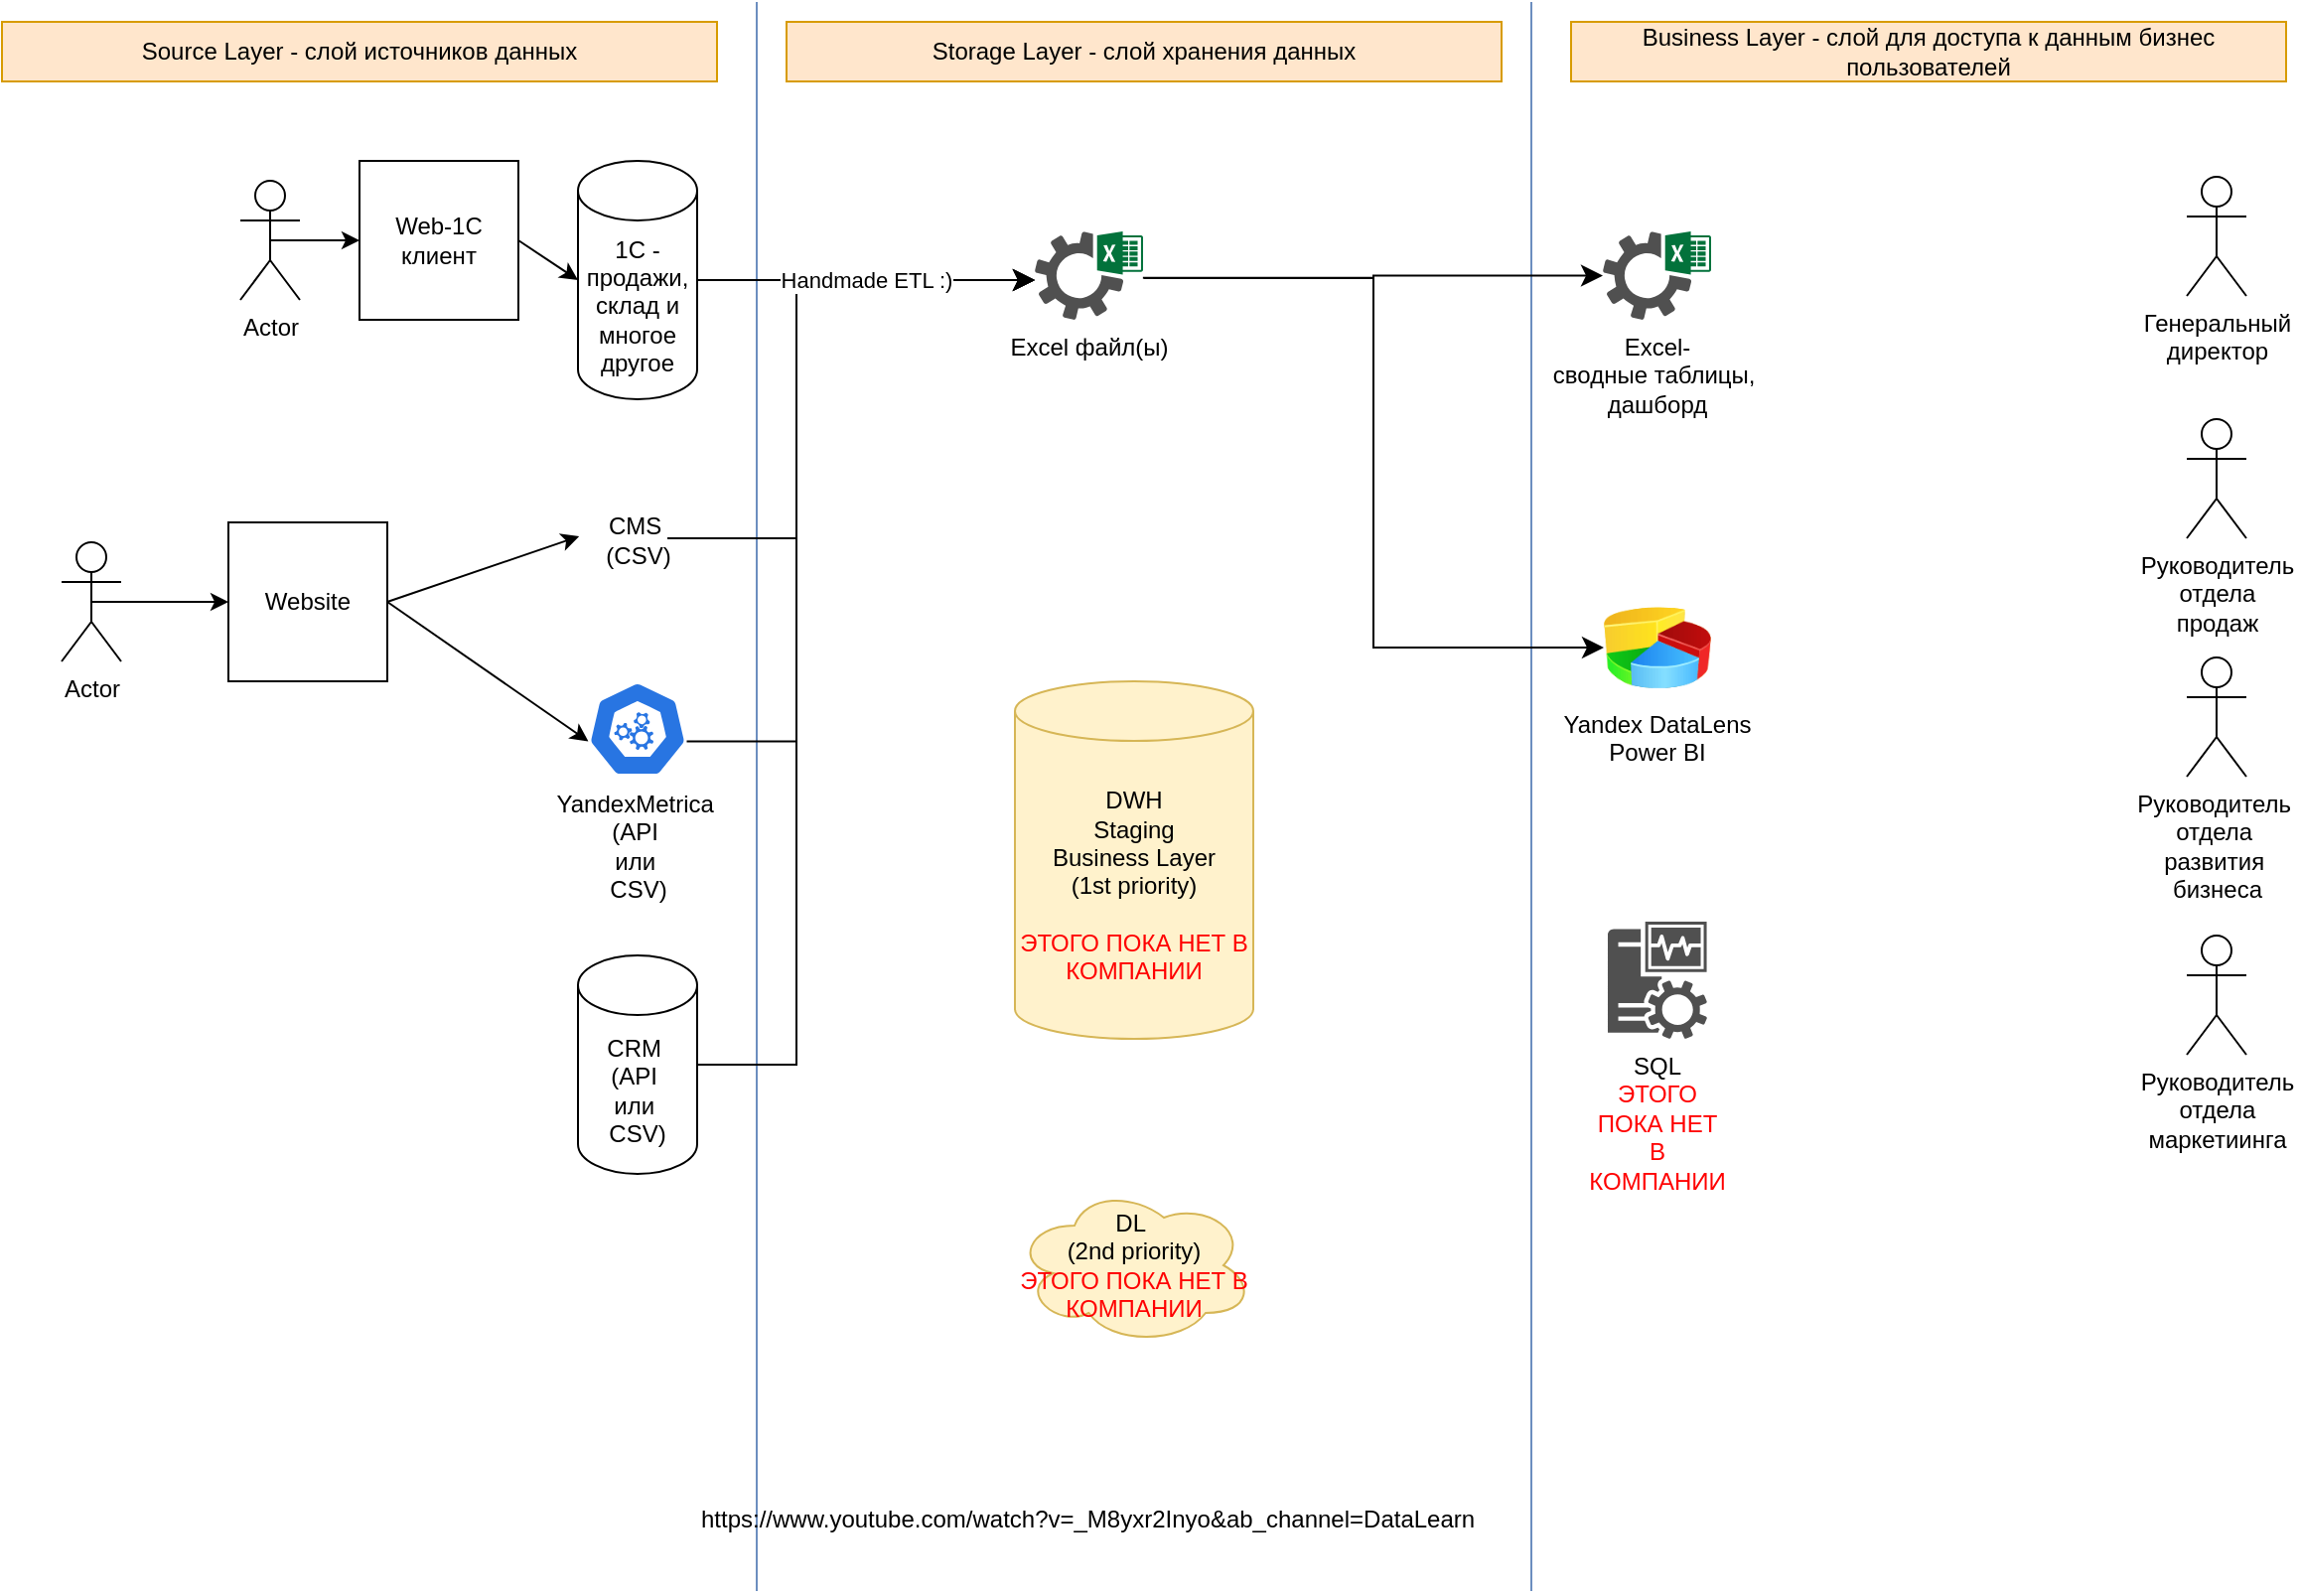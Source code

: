 <mxfile version="24.5.3" type="device">
  <diagram name="Страница — 1" id="Z0kHqJ1dCbN4fKSeqbJ4">
    <mxGraphModel dx="1036" dy="614" grid="1" gridSize="10" guides="1" tooltips="1" connect="1" arrows="1" fold="1" page="1" pageScale="1" pageWidth="1169" pageHeight="827" math="0" shadow="0">
      <root>
        <mxCell id="0" />
        <mxCell id="1" parent="0" />
        <mxCell id="VQpvgcEVDO6ZWq1V-wag-1" value="" style="endArrow=none;html=1;rounded=0;fillColor=#dae8fc;strokeColor=#6c8ebf;" parent="1" edge="1">
          <mxGeometry width="50" height="50" relative="1" as="geometry">
            <mxPoint x="390" y="800" as="sourcePoint" />
            <mxPoint x="390" as="targetPoint" />
          </mxGeometry>
        </mxCell>
        <mxCell id="VQpvgcEVDO6ZWq1V-wag-4" value="Source Layer - слой источников данных" style="text;html=1;align=center;verticalAlign=middle;whiteSpace=wrap;rounded=0;fillColor=#ffe6cc;strokeColor=#d79b00;" parent="1" vertex="1">
          <mxGeometry x="10" y="10" width="360" height="30" as="geometry" />
        </mxCell>
        <mxCell id="VQpvgcEVDO6ZWq1V-wag-9" value="&lt;div&gt;Storage Layer - слой хранения данных&lt;/div&gt;" style="text;html=1;align=center;verticalAlign=middle;whiteSpace=wrap;rounded=0;fillColor=#ffe6cc;strokeColor=#d79b00;" parent="1" vertex="1">
          <mxGeometry x="405" y="10" width="360" height="30" as="geometry" />
        </mxCell>
        <mxCell id="VQpvgcEVDO6ZWq1V-wag-10" value="Business Layer - слой для доступа к данным бизнес пользователей" style="text;html=1;align=center;verticalAlign=middle;whiteSpace=wrap;rounded=0;fillColor=#ffe6cc;strokeColor=#d79b00;" parent="1" vertex="1">
          <mxGeometry x="800" y="10" width="360" height="30" as="geometry" />
        </mxCell>
        <mxCell id="VQpvgcEVDO6ZWq1V-wag-11" value="" style="endArrow=none;html=1;rounded=0;fillColor=#dae8fc;strokeColor=#6c8ebf;" parent="1" edge="1">
          <mxGeometry width="50" height="50" relative="1" as="geometry">
            <mxPoint x="780" y="800" as="sourcePoint" />
            <mxPoint x="780" as="targetPoint" />
          </mxGeometry>
        </mxCell>
        <mxCell id="U9vFmx3U4htexn2KVSMJ-1" value="DWH&lt;div&gt;Staging&lt;/div&gt;&lt;div&gt;Business Layer&lt;br&gt;&lt;div&gt;(1st priority)&lt;/div&gt;&lt;/div&gt;&lt;div&gt;&lt;br&gt;&lt;/div&gt;&lt;div&gt;&lt;font color=&quot;#ff0000&quot;&gt;ЭТОГО ПОКА НЕТ В КОМПАНИИ&lt;/font&gt;&lt;/div&gt;" style="shape=cylinder3;whiteSpace=wrap;html=1;boundedLbl=1;backgroundOutline=1;size=15;fillColor=#fff2cc;strokeColor=#d6b656;" parent="1" vertex="1">
          <mxGeometry x="520" y="342" width="120" height="180" as="geometry" />
        </mxCell>
        <mxCell id="U9vFmx3U4htexn2KVSMJ-5" value="Actor" style="shape=umlActor;verticalLabelPosition=bottom;verticalAlign=top;html=1;outlineConnect=0;" parent="1" vertex="1">
          <mxGeometry x="40" y="272" width="30" height="60" as="geometry" />
        </mxCell>
        <mxCell id="U9vFmx3U4htexn2KVSMJ-8" value="" style="endArrow=classic;html=1;rounded=0;exitX=0.5;exitY=0.5;exitDx=0;exitDy=0;exitPerimeter=0;" parent="1" source="U9vFmx3U4htexn2KVSMJ-5" edge="1">
          <mxGeometry width="50" height="50" relative="1" as="geometry">
            <mxPoint x="474" y="352" as="sourcePoint" />
            <mxPoint x="124" y="302" as="targetPoint" />
          </mxGeometry>
        </mxCell>
        <mxCell id="U9vFmx3U4htexn2KVSMJ-9" value="Website" style="whiteSpace=wrap;html=1;aspect=fixed;" parent="1" vertex="1">
          <mxGeometry x="124" y="262" width="80" height="80" as="geometry" />
        </mxCell>
        <mxCell id="U9vFmx3U4htexn2KVSMJ-14" value="Web-1C клиент" style="whiteSpace=wrap;html=1;aspect=fixed;" parent="1" vertex="1">
          <mxGeometry x="190" y="80" width="80" height="80" as="geometry" />
        </mxCell>
        <mxCell id="U9vFmx3U4htexn2KVSMJ-16" value="" style="endArrow=classic;html=1;rounded=0;exitX=1;exitY=0.5;exitDx=0;exitDy=0;entryX=0;entryY=0.5;entryDx=0;entryDy=0;entryPerimeter=0;" parent="1" source="U9vFmx3U4htexn2KVSMJ-14" target="U9vFmx3U4htexn2KVSMJ-21" edge="1">
          <mxGeometry width="50" height="50" relative="1" as="geometry">
            <mxPoint x="250" y="450" as="sourcePoint" />
            <mxPoint x="300" y="120.0" as="targetPoint" />
          </mxGeometry>
        </mxCell>
        <mxCell id="U9vFmx3U4htexn2KVSMJ-17" value="Actor" style="shape=umlActor;verticalLabelPosition=bottom;verticalAlign=top;html=1;outlineConnect=0;" parent="1" vertex="1">
          <mxGeometry x="130" y="90" width="30" height="60" as="geometry" />
        </mxCell>
        <mxCell id="U9vFmx3U4htexn2KVSMJ-18" value="" style="endArrow=classic;html=1;rounded=0;entryX=0;entryY=0.5;entryDx=0;entryDy=0;exitX=0.5;exitY=0.5;exitDx=0;exitDy=0;exitPerimeter=0;" parent="1" source="U9vFmx3U4htexn2KVSMJ-17" target="U9vFmx3U4htexn2KVSMJ-14" edge="1">
          <mxGeometry width="50" height="50" relative="1" as="geometry">
            <mxPoint x="150" y="119" as="sourcePoint" />
            <mxPoint x="180" y="119.37" as="targetPoint" />
          </mxGeometry>
        </mxCell>
        <mxCell id="U9vFmx3U4htexn2KVSMJ-23" value="" style="endArrow=classic;html=1;rounded=0;exitX=1;exitY=0.5;exitDx=0;exitDy=0;entryX=0.005;entryY=0.63;entryDx=0;entryDy=0;entryPerimeter=0;" parent="1" source="U9vFmx3U4htexn2KVSMJ-9" target="U9vFmx3U4htexn2KVSMJ-38" edge="1">
          <mxGeometry width="50" height="50" relative="1" as="geometry">
            <mxPoint x="210" y="302" as="sourcePoint" />
            <mxPoint x="279" y="302" as="targetPoint" />
          </mxGeometry>
        </mxCell>
        <mxCell id="U9vFmx3U4htexn2KVSMJ-25" value="" style="endArrow=classic;html=1;rounded=0;exitX=1;exitY=0.5;exitDx=0;exitDy=0;entryX=0.01;entryY=0.45;entryDx=0;entryDy=0;entryPerimeter=0;" parent="1" source="U9vFmx3U4htexn2KVSMJ-9" target="U9vFmx3U4htexn2KVSMJ-24" edge="1">
          <mxGeometry width="50" height="50" relative="1" as="geometry">
            <mxPoint x="209" y="265.8" as="sourcePoint" />
            <mxPoint x="280" y="271.8" as="targetPoint" />
          </mxGeometry>
        </mxCell>
        <mxCell id="U9vFmx3U4htexn2KVSMJ-26" value="DL&amp;nbsp;&lt;div&gt;(2nd priority)&lt;/div&gt;&lt;div&gt;&lt;span style=&quot;color: rgb(255, 0, 0);&quot;&gt;ЭТОГО ПОКА НЕТ В КОМПАНИИ&lt;/span&gt;&lt;br&gt;&lt;/div&gt;" style="ellipse;shape=cloud;whiteSpace=wrap;html=1;fillColor=#fff2cc;strokeColor=#d6b656;" parent="1" vertex="1">
          <mxGeometry x="520" y="596" width="120" height="80" as="geometry" />
        </mxCell>
        <mxCell id="U9vFmx3U4htexn2KVSMJ-29" value="&lt;div&gt;Генеральный&lt;/div&gt;&lt;div&gt;директор&lt;/div&gt;" style="shape=umlActor;verticalLabelPosition=bottom;verticalAlign=top;html=1;outlineConnect=0;" parent="1" vertex="1">
          <mxGeometry x="1110" y="88" width="30" height="60" as="geometry" />
        </mxCell>
        <mxCell id="U9vFmx3U4htexn2KVSMJ-30" value="Руководитель&lt;div&gt;отдела&lt;/div&gt;&lt;div&gt;продаж&lt;/div&gt;" style="shape=umlActor;verticalLabelPosition=bottom;verticalAlign=top;html=1;outlineConnect=0;" parent="1" vertex="1">
          <mxGeometry x="1110" y="210" width="30" height="60" as="geometry" />
        </mxCell>
        <mxCell id="U9vFmx3U4htexn2KVSMJ-31" value="Руководитель&amp;nbsp;&lt;div&gt;отдела&amp;nbsp;&lt;/div&gt;&lt;div&gt;развития&amp;nbsp;&lt;/div&gt;&lt;div&gt;бизнеса&lt;/div&gt;" style="shape=umlActor;verticalLabelPosition=bottom;verticalAlign=top;html=1;outlineConnect=0;" parent="1" vertex="1">
          <mxGeometry x="1110" y="330" width="30" height="60" as="geometry" />
        </mxCell>
        <mxCell id="U9vFmx3U4htexn2KVSMJ-32" value="Руководитель&lt;div&gt;отдела&lt;/div&gt;&lt;div&gt;маркетиинга&lt;/div&gt;" style="shape=umlActor;verticalLabelPosition=bottom;verticalAlign=top;html=1;outlineConnect=0;" parent="1" vertex="1">
          <mxGeometry x="1110" y="470" width="30" height="60" as="geometry" />
        </mxCell>
        <UserObject label="https://www.youtube.com/watch?v=_M8yxr2Inyo&amp;ab_channel=DataLearn" link="https://www.youtube.com/watch?v=_M8yxr2Inyo&amp;ab_channel=DataLearn" id="U9vFmx3U4htexn2KVSMJ-33">
          <mxCell style="text;whiteSpace=wrap;" parent="1" vertex="1">
            <mxGeometry x="360" y="750" width="420" height="40" as="geometry" />
          </mxCell>
        </UserObject>
        <mxCell id="U9vFmx3U4htexn2KVSMJ-34" value="Yandex DataLens&lt;div&gt;Power BI&lt;/div&gt;" style="image;html=1;image=img/lib/clip_art/finance/Pie_Chart_128x128.png" parent="1" vertex="1">
          <mxGeometry x="816.49" y="300" width="54" height="50" as="geometry" />
        </mxCell>
        <mxCell id="U9vFmx3U4htexn2KVSMJ-40" value="Excel-&lt;div&gt;сводные таблицы,&amp;nbsp;&lt;div&gt;дашборд&lt;/div&gt;&lt;/div&gt;" style="sketch=0;pointerEvents=1;shadow=0;dashed=0;html=1;strokeColor=none;fillColor=#505050;labelPosition=center;verticalLabelPosition=bottom;verticalAlign=top;outlineConnect=0;align=center;shape=mxgraph.office.services.excel_services;" parent="1" vertex="1">
          <mxGeometry x="816" y="115.5" width="54.49" height="44.5" as="geometry" />
        </mxCell>
        <mxCell id="U9vFmx3U4htexn2KVSMJ-46" value="" style="group" parent="1" vertex="1" connectable="0">
          <mxGeometry x="300" y="480" width="75" height="118" as="geometry" />
        </mxCell>
        <mxCell id="U9vFmx3U4htexn2KVSMJ-4" value="CRM&amp;nbsp;&lt;div&gt;(&lt;span style=&quot;text-wrap: nowrap;&quot;&gt;API&amp;nbsp;&lt;/span&gt;&lt;/div&gt;&lt;div&gt;&lt;span style=&quot;text-wrap: nowrap;&quot;&gt;или&amp;nbsp;&lt;/span&gt;&lt;/div&gt;&lt;div&gt;&lt;span style=&quot;text-wrap: nowrap;&quot;&gt;CSV)&lt;/span&gt;&lt;/div&gt;" style="shape=cylinder3;whiteSpace=wrap;html=1;boundedLbl=1;backgroundOutline=1;size=15;" parent="U9vFmx3U4htexn2KVSMJ-46" vertex="1">
          <mxGeometry width="60" height="110" as="geometry" />
        </mxCell>
        <mxCell id="U9vFmx3U4htexn2KVSMJ-45" value="" style="shape=image;html=1;verticalAlign=top;verticalLabelPosition=bottom;labelBackgroundColor=#ffffff;imageAspect=0;aspect=fixed;image=https://cdn3.iconfinder.com/data/icons/cad-database-presentation-spreadsheet-vector-fil-2/512/19-128.png" parent="U9vFmx3U4htexn2KVSMJ-46" vertex="1">
          <mxGeometry x="45" y="88" width="30" height="30" as="geometry" />
        </mxCell>
        <mxCell id="U9vFmx3U4htexn2KVSMJ-47" value="" style="group" parent="1" vertex="1" connectable="0">
          <mxGeometry x="275" y="342" width="110" height="118" as="geometry" />
        </mxCell>
        <mxCell id="U9vFmx3U4htexn2KVSMJ-19" value="YandexMetrica&amp;nbsp;&lt;div&gt;(API&amp;nbsp;&lt;/div&gt;&lt;div&gt;или&amp;nbsp;&lt;/div&gt;&lt;div&gt;CSV)&lt;/div&gt;" style="text;html=1;align=center;verticalAlign=middle;resizable=0;points=[];autosize=1;strokeColor=none;fillColor=none;" parent="U9vFmx3U4htexn2KVSMJ-47" vertex="1">
          <mxGeometry y="48" width="110" height="70" as="geometry" />
        </mxCell>
        <mxCell id="U9vFmx3U4htexn2KVSMJ-38" value="" style="aspect=fixed;sketch=0;html=1;dashed=0;whitespace=wrap;verticalLabelPosition=bottom;verticalAlign=top;fillColor=#2875E2;strokeColor=#ffffff;points=[[0.005,0.63,0],[0.1,0.2,0],[0.9,0.2,0],[0.5,0,0],[0.995,0.63,0],[0.72,0.99,0],[0.5,1,0],[0.28,0.99,0]];shape=mxgraph.kubernetes.icon2;prIcon=api" parent="U9vFmx3U4htexn2KVSMJ-47" vertex="1">
          <mxGeometry x="30" width="50" height="48" as="geometry" />
        </mxCell>
        <mxCell id="U9vFmx3U4htexn2KVSMJ-44" value="" style="shape=image;html=1;verticalAlign=top;verticalLabelPosition=bottom;labelBackgroundColor=#ffffff;imageAspect=0;aspect=fixed;image=https://cdn3.iconfinder.com/data/icons/cad-database-presentation-spreadsheet-vector-fil-2/512/19-128.png" parent="U9vFmx3U4htexn2KVSMJ-47" vertex="1">
          <mxGeometry x="70" y="88" width="30" height="30" as="geometry" />
        </mxCell>
        <mxCell id="U9vFmx3U4htexn2KVSMJ-48" value="" style="group" parent="1" vertex="1" connectable="0">
          <mxGeometry x="300" y="251" width="75" height="49" as="geometry" />
        </mxCell>
        <mxCell id="U9vFmx3U4htexn2KVSMJ-24" value="CMS&amp;nbsp;&lt;div&gt;(CSV)&lt;/div&gt;" style="text;html=1;align=center;verticalAlign=middle;resizable=0;points=[];autosize=1;strokeColor=none;fillColor=none;" parent="U9vFmx3U4htexn2KVSMJ-48" vertex="1">
          <mxGeometry width="60" height="40" as="geometry" />
        </mxCell>
        <mxCell id="U9vFmx3U4htexn2KVSMJ-43" value="" style="shape=image;html=1;verticalAlign=top;verticalLabelPosition=bottom;labelBackgroundColor=#ffffff;imageAspect=0;aspect=fixed;image=https://cdn3.iconfinder.com/data/icons/cad-database-presentation-spreadsheet-vector-fil-2/512/19-128.png" parent="U9vFmx3U4htexn2KVSMJ-48" vertex="1">
          <mxGeometry x="45" y="19" width="30" height="30" as="geometry" />
        </mxCell>
        <mxCell id="U9vFmx3U4htexn2KVSMJ-49" value="" style="group" parent="1" vertex="1" connectable="0">
          <mxGeometry x="300" y="80" width="75" height="130" as="geometry" />
        </mxCell>
        <mxCell id="U9vFmx3U4htexn2KVSMJ-21" value="1С - продажи, склад и многое другое" style="shape=cylinder3;whiteSpace=wrap;html=1;boundedLbl=1;backgroundOutline=1;size=15;" parent="U9vFmx3U4htexn2KVSMJ-49" vertex="1">
          <mxGeometry width="60" height="120" as="geometry" />
        </mxCell>
        <mxCell id="U9vFmx3U4htexn2KVSMJ-42" value="" style="shape=image;html=1;verticalAlign=top;verticalLabelPosition=bottom;labelBackgroundColor=#ffffff;imageAspect=0;aspect=fixed;image=https://cdn3.iconfinder.com/data/icons/cad-database-presentation-spreadsheet-vector-fil-2/512/19-128.png" parent="U9vFmx3U4htexn2KVSMJ-49" vertex="1">
          <mxGeometry x="45" y="100" width="30" height="30" as="geometry" />
        </mxCell>
        <mxCell id="U9vFmx3U4htexn2KVSMJ-50" value="Excel файл(ы)" style="sketch=0;pointerEvents=1;shadow=0;dashed=0;html=1;strokeColor=none;fillColor=#505050;labelPosition=center;verticalLabelPosition=bottom;verticalAlign=top;outlineConnect=0;align=center;shape=mxgraph.office.services.excel_services;" parent="1" vertex="1">
          <mxGeometry x="530" y="115.5" width="54.49" height="44.5" as="geometry" />
        </mxCell>
        <mxCell id="U9vFmx3U4htexn2KVSMJ-54" value="" style="edgeStyle=elbowEdgeStyle;elbow=horizontal;endArrow=classic;html=1;curved=0;rounded=0;endSize=8;startSize=8;entryX=0;entryY=0.5;entryDx=0;entryDy=0;exitX=0.999;exitY=0.524;exitDx=0;exitDy=0;exitPerimeter=0;" parent="1" source="U9vFmx3U4htexn2KVSMJ-50" target="U9vFmx3U4htexn2KVSMJ-34" edge="1">
          <mxGeometry width="50" height="50" relative="1" as="geometry">
            <mxPoint x="610" y="270" as="sourcePoint" />
            <mxPoint x="660" y="220" as="targetPoint" />
          </mxGeometry>
        </mxCell>
        <mxCell id="U9vFmx3U4htexn2KVSMJ-56" value="" style="edgeStyle=elbowEdgeStyle;elbow=horizontal;endArrow=classic;html=1;curved=0;rounded=0;endSize=8;startSize=8;entryX=0;entryY=0.551;entryDx=0;entryDy=0;entryPerimeter=0;exitX=0;exitY=0;exitDx=0;exitDy=0;" parent="1" source="U9vFmx3U4htexn2KVSMJ-43" target="U9vFmx3U4htexn2KVSMJ-50" edge="1">
          <mxGeometry width="50" height="50" relative="1" as="geometry">
            <mxPoint x="594" y="148" as="sourcePoint" />
            <mxPoint x="826" y="335" as="targetPoint" />
            <Array as="points">
              <mxPoint x="410" y="207" />
            </Array>
          </mxGeometry>
        </mxCell>
        <mxCell id="U9vFmx3U4htexn2KVSMJ-57" value="" style="edgeStyle=elbowEdgeStyle;elbow=horizontal;endArrow=classic;html=1;curved=0;rounded=0;endSize=8;startSize=8;exitX=0.995;exitY=0.63;exitDx=0;exitDy=0;exitPerimeter=0;" parent="1" source="U9vFmx3U4htexn2KVSMJ-38" edge="1">
          <mxGeometry width="50" height="50" relative="1" as="geometry">
            <mxPoint x="370" y="281" as="sourcePoint" />
            <mxPoint x="530" y="140" as="targetPoint" />
            <Array as="points">
              <mxPoint x="410" y="250" />
            </Array>
          </mxGeometry>
        </mxCell>
        <mxCell id="U9vFmx3U4htexn2KVSMJ-58" value="" style="edgeStyle=elbowEdgeStyle;elbow=horizontal;endArrow=classic;html=1;curved=0;rounded=0;endSize=8;startSize=8;exitX=1;exitY=0.5;exitDx=0;exitDy=0;exitPerimeter=0;" parent="1" source="U9vFmx3U4htexn2KVSMJ-4" edge="1">
          <mxGeometry width="50" height="50" relative="1" as="geometry">
            <mxPoint x="340" y="558.62" as="sourcePoint" />
            <mxPoint x="530" y="140" as="targetPoint" />
            <Array as="points">
              <mxPoint x="410" y="340" />
            </Array>
          </mxGeometry>
        </mxCell>
        <mxCell id="U9vFmx3U4htexn2KVSMJ-59" value="Handmade ETL :)" style="edgeStyle=elbowEdgeStyle;elbow=horizontal;endArrow=classic;html=1;curved=0;rounded=0;endSize=8;startSize=8;exitX=1;exitY=0.5;exitDx=0;exitDy=0;exitPerimeter=0;" parent="1" source="U9vFmx3U4htexn2KVSMJ-21" edge="1">
          <mxGeometry width="50" height="50" relative="1" as="geometry">
            <mxPoint x="350" y="568.62" as="sourcePoint" />
            <mxPoint x="530" y="140" as="targetPoint" />
          </mxGeometry>
        </mxCell>
        <mxCell id="U9vFmx3U4htexn2KVSMJ-60" value="" style="edgeStyle=elbowEdgeStyle;elbow=horizontal;endArrow=classic;html=1;curved=0;rounded=0;endSize=8;startSize=8;" parent="1" target="U9vFmx3U4htexn2KVSMJ-40" edge="1">
          <mxGeometry width="50" height="50" relative="1" as="geometry">
            <mxPoint x="585" y="139" as="sourcePoint" />
            <mxPoint x="816" y="134.76" as="targetPoint" />
          </mxGeometry>
        </mxCell>
        <mxCell id="U9vFmx3U4htexn2KVSMJ-61" value="SQL&lt;div&gt;&lt;span style=&quot;text-wrap: wrap; color: rgb(255, 0, 0);&quot;&gt;ЭТОГО ПОКА НЕТ В КОМПАНИИ&lt;/span&gt;&lt;/div&gt;" style="sketch=0;pointerEvents=1;shadow=0;dashed=0;html=1;strokeColor=none;fillColor=#505050;labelPosition=center;verticalLabelPosition=bottom;verticalAlign=top;outlineConnect=0;align=center;shape=mxgraph.office.servers.monitoring_sql_reporting_services;" parent="1" vertex="1">
          <mxGeometry x="818.49" y="463" width="50" height="59" as="geometry" />
        </mxCell>
      </root>
    </mxGraphModel>
  </diagram>
</mxfile>
